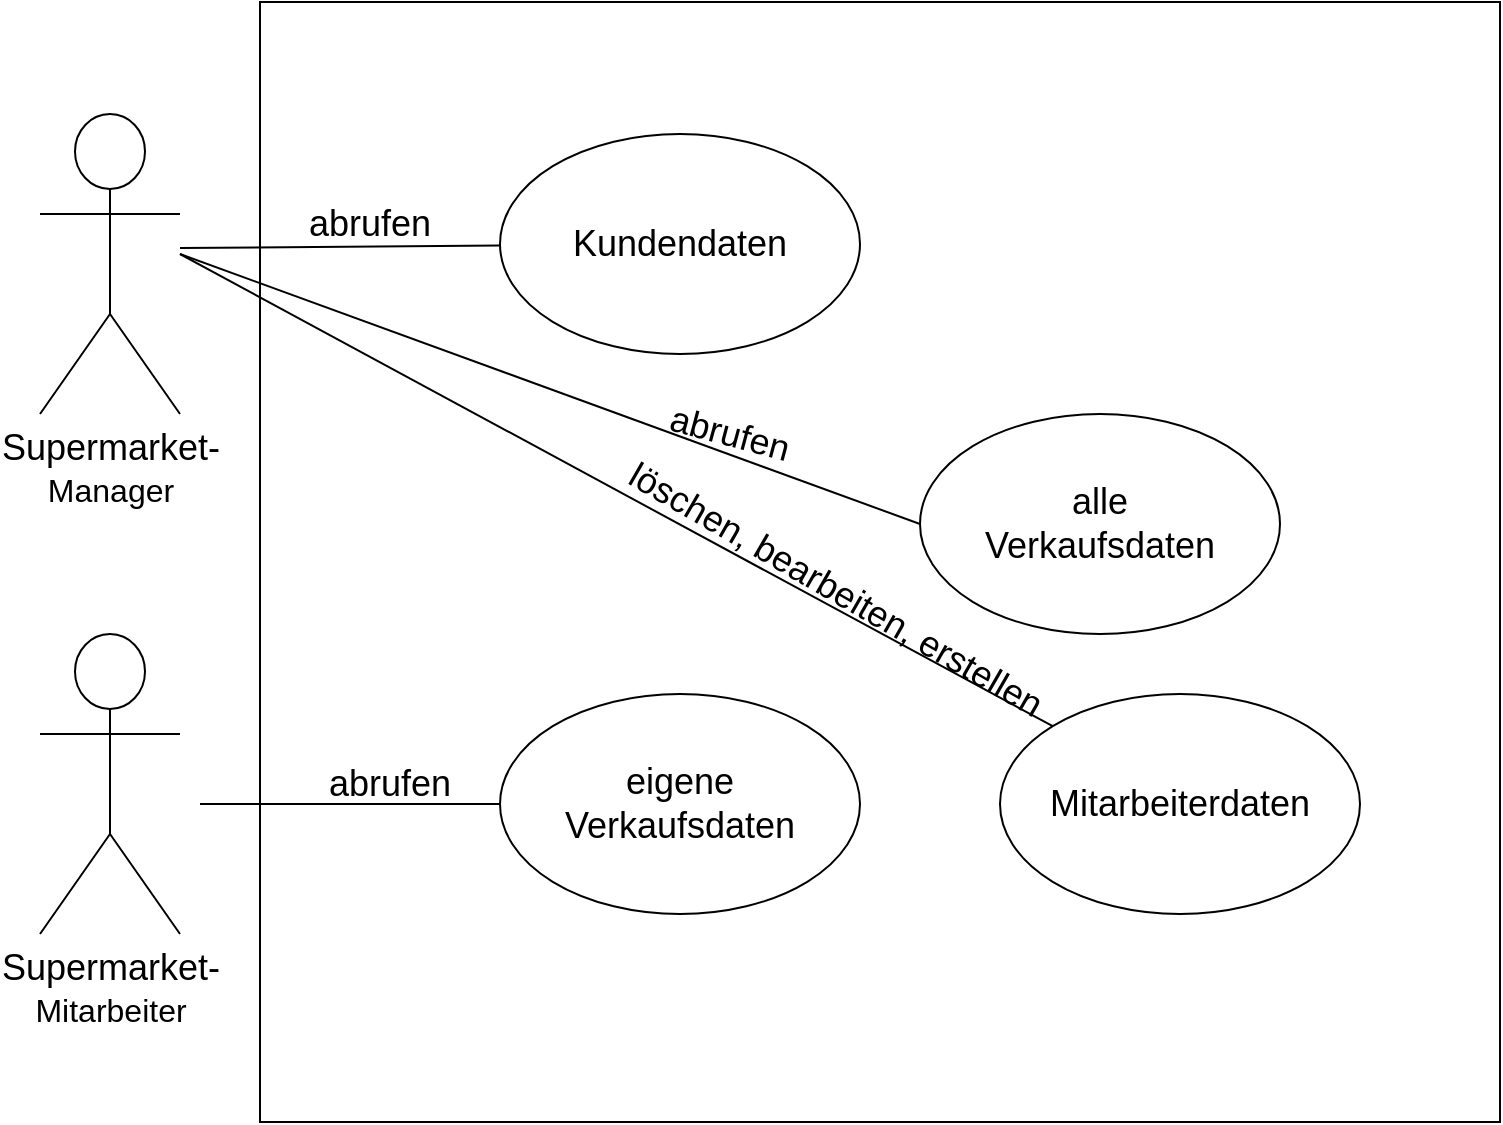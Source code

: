 <mxfile version="12.3.5" type="device" pages="1"><diagram id="Eyai76xnOjtLbqa4wIBn" name="Page-1"><mxGraphModel dx="1276" dy="590" grid="1" gridSize="10" guides="1" tooltips="1" connect="1" arrows="1" fold="1" page="1" pageScale="1" pageWidth="827" pageHeight="1169" math="0" shadow="0"><root><mxCell id="0"/><mxCell id="1" parent="0"/><mxCell id="lo37YMwVONwpKZH9U331-1" value="" style="rounded=0;whiteSpace=wrap;html=1;" parent="1" vertex="1"><mxGeometry x="150" y="24" width="620" height="560" as="geometry"/></mxCell><mxCell id="lo37YMwVONwpKZH9U331-2" value="&lt;div&gt;&lt;font style=&quot;font-size: 18px&quot;&gt;Supermarket-&lt;/font&gt;&lt;/div&gt;&lt;div&gt;&lt;font size=&quot;3&quot;&gt;Manager&lt;/font&gt;&lt;/div&gt;" style="shape=umlActor;verticalLabelPosition=bottom;labelBackgroundColor=#ffffff;verticalAlign=top;html=1;outlineConnect=0;" parent="1" vertex="1"><mxGeometry x="40" y="80" width="70" height="150" as="geometry"/></mxCell><mxCell id="lo37YMwVONwpKZH9U331-3" value="&lt;div&gt;&lt;font style=&quot;font-size: 18px&quot;&gt;Supermarket-&lt;/font&gt;&lt;/div&gt;&lt;div&gt;&lt;font size=&quot;3&quot;&gt;Mitarbeiter&lt;/font&gt;&lt;/div&gt;" style="shape=umlActor;verticalLabelPosition=bottom;labelBackgroundColor=#ffffff;verticalAlign=top;html=1;outlineConnect=0;" parent="1" vertex="1"><mxGeometry x="40" y="340" width="70" height="150" as="geometry"/></mxCell><mxCell id="lo37YMwVONwpKZH9U331-6" value="" style="endArrow=none;html=1;" parent="1" target="lo37YMwVONwpKZH9U331-7" edge="1"><mxGeometry width="50" height="50" relative="1" as="geometry"><mxPoint x="110" y="147" as="sourcePoint"/><mxPoint x="120" y="150" as="targetPoint"/></mxGeometry></mxCell><mxCell id="lo37YMwVONwpKZH9U331-7" value="&lt;div&gt;&lt;font style=&quot;font-size: 18px&quot;&gt;Kundendaten&lt;/font&gt;&lt;/div&gt;" style="ellipse;whiteSpace=wrap;html=1;" parent="1" vertex="1"><mxGeometry x="270" y="90" width="180" height="110" as="geometry"/></mxCell><mxCell id="lo37YMwVONwpKZH9U331-8" value="&lt;font style=&quot;font-size: 18px&quot;&gt;abrufen&lt;/font&gt;" style="text;html=1;strokeColor=none;fillColor=none;align=center;verticalAlign=middle;whiteSpace=wrap;rounded=0;" parent="1" vertex="1"><mxGeometry x="150" y="125" width="110" height="20" as="geometry"/></mxCell><mxCell id="lo37YMwVONwpKZH9U331-9" value="&lt;div&gt;&lt;font style=&quot;font-size: 18px&quot;&gt;eigene &lt;br&gt;&lt;/font&gt;&lt;/div&gt;&lt;div&gt;&lt;font style=&quot;font-size: 18px&quot;&gt;Verkaufsdaten&lt;/font&gt;&lt;/div&gt;" style="ellipse;whiteSpace=wrap;html=1;" parent="1" vertex="1"><mxGeometry x="270" y="370" width="180" height="110" as="geometry"/></mxCell><mxCell id="lo37YMwVONwpKZH9U331-10" value="" style="endArrow=none;html=1;entryX=0;entryY=0.5;entryDx=0;entryDy=0;" parent="1" target="lo37YMwVONwpKZH9U331-9" edge="1"><mxGeometry width="50" height="50" relative="1" as="geometry"><mxPoint x="120" y="425" as="sourcePoint"/><mxPoint x="90" y="610" as="targetPoint"/></mxGeometry></mxCell><mxCell id="lo37YMwVONwpKZH9U331-11" value="&lt;font style=&quot;font-size: 18px&quot;&gt;abrufen&lt;/font&gt;" style="text;html=1;strokeColor=none;fillColor=none;align=center;verticalAlign=middle;whiteSpace=wrap;rounded=0;" parent="1" vertex="1"><mxGeometry x="160" y="405" width="110" height="20" as="geometry"/></mxCell><mxCell id="lo37YMwVONwpKZH9U331-14" value="&lt;div&gt;&lt;font style=&quot;font-size: 18px&quot;&gt;alle&lt;br&gt;&lt;/font&gt;&lt;/div&gt;&lt;div&gt;&lt;font style=&quot;font-size: 18px&quot;&gt;Verkaufsdaten&lt;/font&gt;&lt;/div&gt;" style="ellipse;whiteSpace=wrap;html=1;" parent="1" vertex="1"><mxGeometry x="480" y="230" width="180" height="110" as="geometry"/></mxCell><mxCell id="lo37YMwVONwpKZH9U331-15" value="" style="endArrow=none;html=1;entryX=0;entryY=0.5;entryDx=0;entryDy=0;" parent="1" target="lo37YMwVONwpKZH9U331-14" edge="1"><mxGeometry width="50" height="50" relative="1" as="geometry"><mxPoint x="110" y="150" as="sourcePoint"/><mxPoint x="70" y="610" as="targetPoint"/></mxGeometry></mxCell><mxCell id="lo37YMwVONwpKZH9U331-16" value="&lt;font style=&quot;font-size: 18px&quot;&gt;abrufen&lt;/font&gt;" style="text;html=1;strokeColor=none;fillColor=none;align=center;verticalAlign=middle;whiteSpace=wrap;rounded=0;rotation=15;" parent="1" vertex="1"><mxGeometry x="330" y="230" width="110" height="20" as="geometry"/></mxCell><mxCell id="Pql8wPkkuYFMV0J-sd3g-1" value="&lt;div&gt;&lt;font style=&quot;font-size: 18px&quot;&gt;Mitarbeiterdaten&lt;br&gt;&lt;/font&gt;&lt;/div&gt;" style="ellipse;whiteSpace=wrap;html=1;" vertex="1" parent="1"><mxGeometry x="520" y="370" width="180" height="110" as="geometry"/></mxCell><mxCell id="Pql8wPkkuYFMV0J-sd3g-2" value="" style="endArrow=none;html=1;entryX=0;entryY=0;entryDx=0;entryDy=0;" edge="1" parent="1" target="Pql8wPkkuYFMV0J-sd3g-1"><mxGeometry width="50" height="50" relative="1" as="geometry"><mxPoint x="110" y="150" as="sourcePoint"/><mxPoint x="530" y="385" as="targetPoint"/></mxGeometry></mxCell><mxCell id="Pql8wPkkuYFMV0J-sd3g-3" value="&lt;font style=&quot;font-size: 18px&quot;&gt;löschen, bearbeiten, erstellen&lt;br&gt;&lt;/font&gt;" style="text;html=1;strokeColor=none;fillColor=none;align=center;verticalAlign=middle;whiteSpace=wrap;rounded=0;rotation=30;" vertex="1" parent="1"><mxGeometry x="313" y="308" width="250" height="20" as="geometry"/></mxCell></root></mxGraphModel></diagram></mxfile>